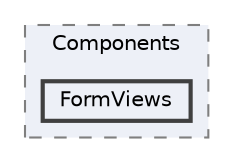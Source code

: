 digraph "Web/Modules/EleWise.ELMA.Projects.Web/Components/FormViews"
{
 // LATEX_PDF_SIZE
  bgcolor="transparent";
  edge [fontname=Helvetica,fontsize=10,labelfontname=Helvetica,labelfontsize=10];
  node [fontname=Helvetica,fontsize=10,shape=box,height=0.2,width=0.4];
  compound=true
  subgraph clusterdir_e4918ed821ae0972a2444417485c2e90 {
    graph [ bgcolor="#edf0f7", pencolor="grey50", label="Components", fontname=Helvetica,fontsize=10 style="filled,dashed", URL="dir_e4918ed821ae0972a2444417485c2e90.html",tooltip=""]
  dir_0739f1c3e5205a0c4bc81d2327bd3231 [label="FormViews", fillcolor="#edf0f7", color="grey25", style="filled,bold", URL="dir_0739f1c3e5205a0c4bc81d2327bd3231.html",tooltip=""];
  }
}
